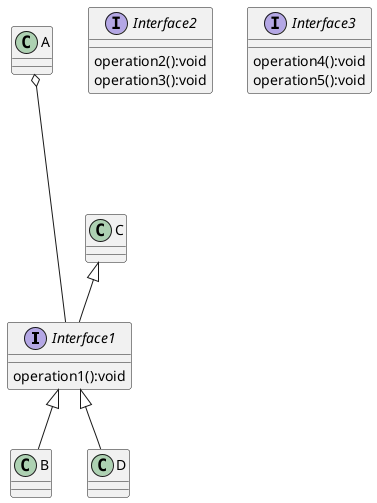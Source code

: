 @startuml
'https://plantuml.com/class-diagram

interface Interface1
interface Interface2
interface Interface3
class B
class D
class A
class C

Interface1 <|-- B
Interface1 <|-- D
A o---- Interface1
C <|-- Interface1


interface Interface1{
    operation1():void
}

interface Interface2{
    operation2():void
    operation3():void
}

interface Interface3{
    operation4():void
    operation5():void
}


@enduml
